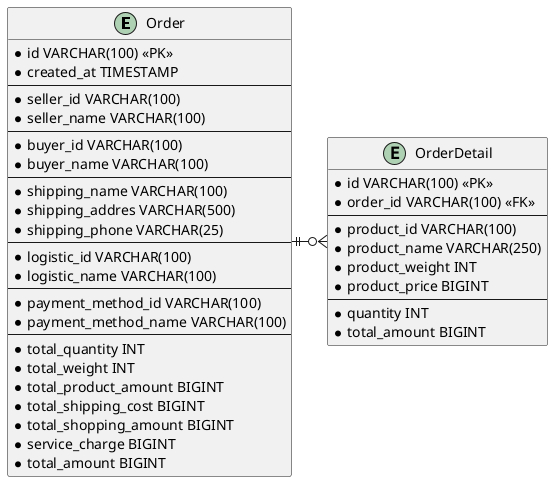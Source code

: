 @startuml
entity Order {
* id VARCHAR(100) <<PK>>
* created_at TIMESTAMP
--
* seller_id VARCHAR(100)
* seller_name VARCHAR(100)
--
* buyer_id VARCHAR(100)
* buyer_name VARCHAR(100)
--
* shipping_name VARCHAR(100)
* shipping_addres VARCHAR(500)
* shipping_phone VARCHAR(25)
--
* logistic_id VARCHAR(100)
* logistic_name VARCHAR(100)
--
* payment_method_id VARCHAR(100)
* payment_method_name VARCHAR(100)
--
* total_quantity INT
* total_weight INT
* total_product_amount BIGINT
* total_shipping_cost BIGINT
* total_shopping_amount BIGINT
* service_charge BIGINT
* total_amount BIGINT
}

entity OrderDetail {
* id VARCHAR(100) <<PK>>
* order_id VARCHAR(100) <<FK>>
--
* product_id VARCHAR(100)
* product_name VARCHAR(250)
* product_weight INT
* product_price BIGINT
--
* quantity INT
* total_amount BIGINT
}

Order ||-o{ OrderDetail
@enduml